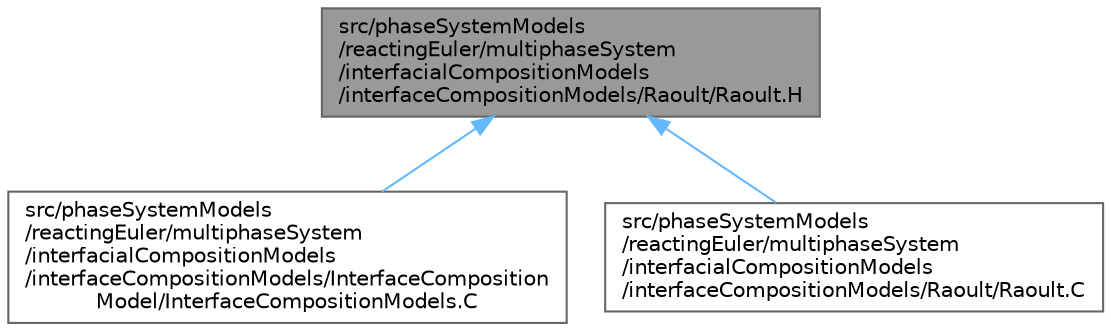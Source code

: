 digraph "src/phaseSystemModels/reactingEuler/multiphaseSystem/interfacialCompositionModels/interfaceCompositionModels/Raoult/Raoult.H"
{
 // LATEX_PDF_SIZE
  bgcolor="transparent";
  edge [fontname=Helvetica,fontsize=10,labelfontname=Helvetica,labelfontsize=10];
  node [fontname=Helvetica,fontsize=10,shape=box,height=0.2,width=0.4];
  Node1 [id="Node000001",label="src/phaseSystemModels\l/reactingEuler/multiphaseSystem\l/interfacialCompositionModels\l/interfaceCompositionModels/Raoult/Raoult.H",height=0.2,width=0.4,color="gray40", fillcolor="grey60", style="filled", fontcolor="black",tooltip=" "];
  Node1 -> Node2 [id="edge1_Node000001_Node000002",dir="back",color="steelblue1",style="solid",tooltip=" "];
  Node2 [id="Node000002",label="src/phaseSystemModels\l/reactingEuler/multiphaseSystem\l/interfacialCompositionModels\l/interfaceCompositionModels/InterfaceComposition\lModel/InterfaceCompositionModels.C",height=0.2,width=0.4,color="grey40", fillcolor="white", style="filled",URL="$reactingEuler_2multiphaseSystem_2interfacialCompositionModels_2interfaceCompositionModels_2Inter002209c142736ef15c8063e50dd6dea0.html",tooltip=" "];
  Node1 -> Node3 [id="edge2_Node000001_Node000003",dir="back",color="steelblue1",style="solid",tooltip=" "];
  Node3 [id="Node000003",label="src/phaseSystemModels\l/reactingEuler/multiphaseSystem\l/interfacialCompositionModels\l/interfaceCompositionModels/Raoult/Raoult.C",height=0.2,width=0.4,color="grey40", fillcolor="white", style="filled",URL="$Raoult_8C.html",tooltip=" "];
}
